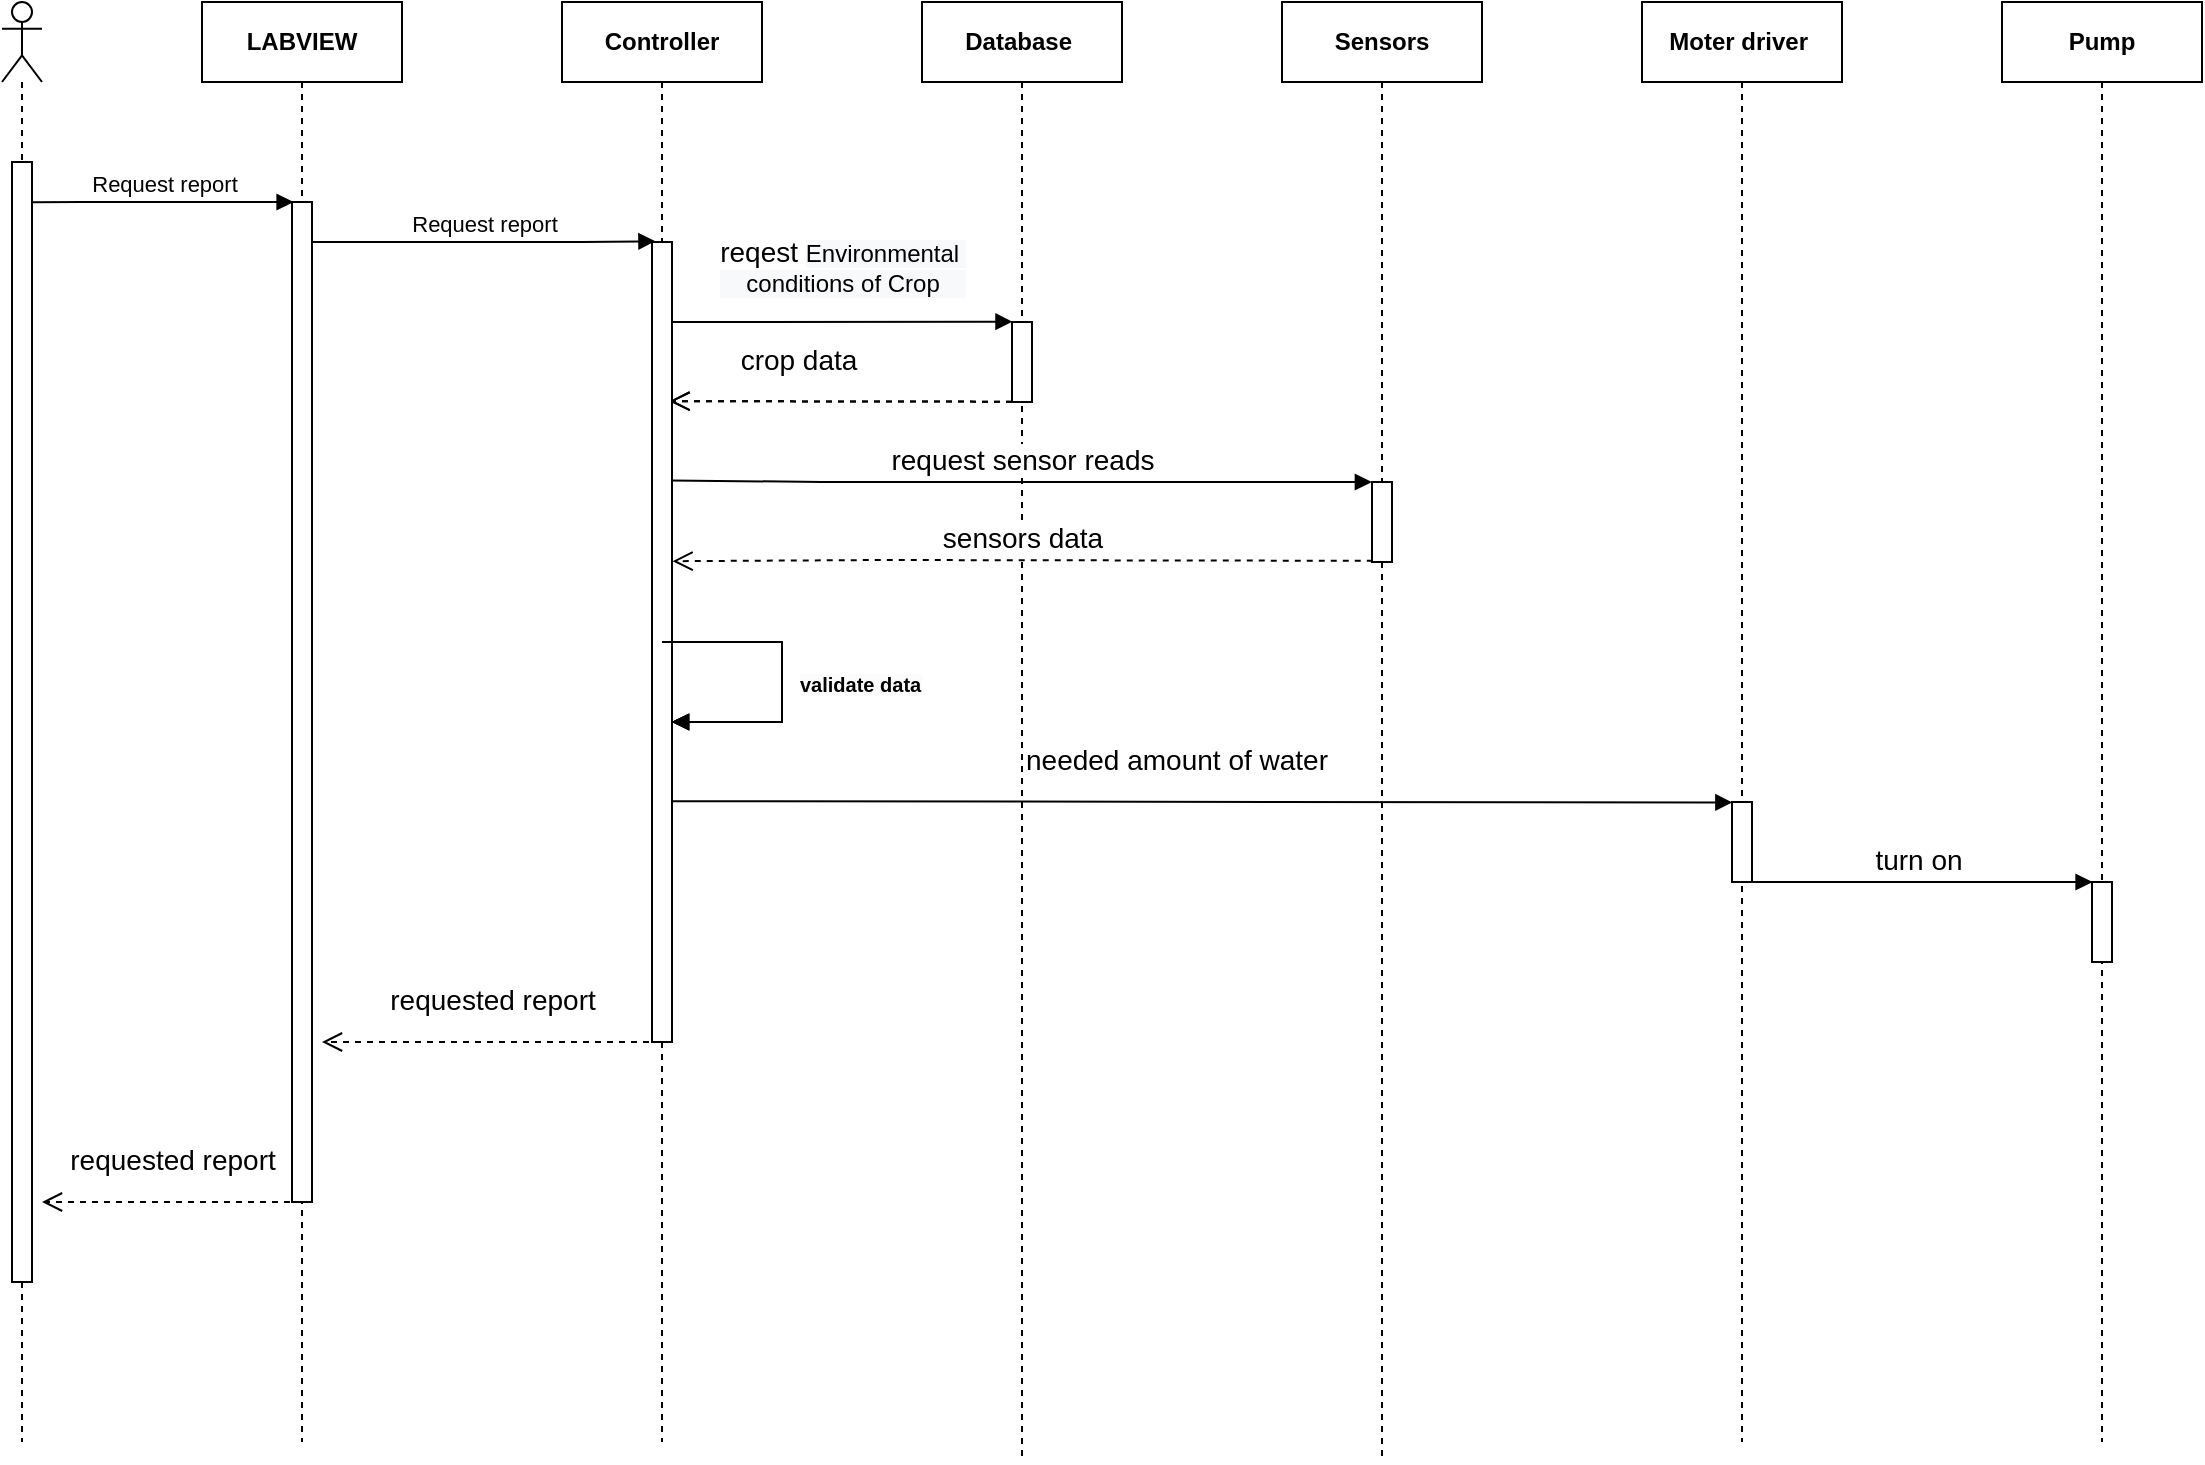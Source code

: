 <mxfile version="18.0.6" type="device"><diagram id="J4TSp0S74Jtblln5nYpY" name="Page-1"><mxGraphModel dx="1038" dy="660" grid="1" gridSize="10" guides="1" tooltips="1" connect="1" arrows="1" fold="1" page="1" pageScale="1" pageWidth="850" pageHeight="1100" math="0" shadow="0"><root><mxCell id="0"/><mxCell id="1" parent="0"/><mxCell id="GuXMYtGwWGAXzlfnBUJi-1" value="" style="shape=umlLifeline;participant=umlActor;perimeter=lifelinePerimeter;whiteSpace=wrap;html=1;container=1;collapsible=0;recursiveResize=0;verticalAlign=top;spacingTop=36;outlineConnect=0;" parent="1" vertex="1"><mxGeometry x="50" y="40" width="20" height="720" as="geometry"/></mxCell><mxCell id="jBQ31ljOJzsHm5zKnXPh-1" value="" style="html=1;points=[];perimeter=orthogonalPerimeter;" parent="GuXMYtGwWGAXzlfnBUJi-1" vertex="1"><mxGeometry x="5" y="80" width="10" height="560" as="geometry"/></mxCell><mxCell id="GuXMYtGwWGAXzlfnBUJi-2" value="LABVIEW" style="shape=umlLifeline;perimeter=lifelinePerimeter;whiteSpace=wrap;html=1;container=1;collapsible=0;recursiveResize=0;outlineConnect=0;" parent="1" vertex="1"><mxGeometry x="150" y="40" width="100" height="720" as="geometry"/></mxCell><mxCell id="jBQ31ljOJzsHm5zKnXPh-5" value="" style="html=1;points=[];perimeter=orthogonalPerimeter;" parent="GuXMYtGwWGAXzlfnBUJi-2" vertex="1"><mxGeometry x="45" y="100" width="10" height="500" as="geometry"/></mxCell><mxCell id="GuXMYtGwWGAXzlfnBUJi-4" value="Database&amp;nbsp;" style="shape=umlLifeline;perimeter=lifelinePerimeter;whiteSpace=wrap;html=1;container=1;collapsible=0;recursiveResize=0;outlineConnect=0;" parent="1" vertex="1"><mxGeometry x="510" y="40" width="100" height="730" as="geometry"/></mxCell><mxCell id="jBQ31ljOJzsHm5zKnXPh-6" value="" style="html=1;points=[];perimeter=orthogonalPerimeter;" parent="GuXMYtGwWGAXzlfnBUJi-4" vertex="1"><mxGeometry x="45" y="160" width="10" height="40" as="geometry"/></mxCell><mxCell id="jBQ31ljOJzsHm5zKnXPh-15" value="crop data" style="html=1;verticalAlign=bottom;endArrow=open;dashed=1;endSize=8;rounded=0;fontSize=14;entryX=0.874;entryY=0.199;entryDx=0;entryDy=0;entryPerimeter=0;" parent="GuXMYtGwWGAXzlfnBUJi-4" target="jBQ31ljOJzsHm5zKnXPh-8" edge="1"><mxGeometry x="0.25" y="-10" relative="1" as="geometry"><mxPoint x="45" y="199.84" as="sourcePoint"/><mxPoint x="-110" y="200" as="targetPoint"/><mxPoint as="offset"/></mxGeometry></mxCell><mxCell id="CCTuLWoonks_kB_FVCOk-1" value="LABVIEW" style="shape=umlLifeline;perimeter=lifelinePerimeter;whiteSpace=wrap;html=1;container=1;collapsible=0;recursiveResize=0;outlineConnect=0;" vertex="1" parent="GuXMYtGwWGAXzlfnBUJi-4"><mxGeometry x="-360" width="100" height="720" as="geometry"/></mxCell><mxCell id="CCTuLWoonks_kB_FVCOk-2" value="" style="html=1;points=[];perimeter=orthogonalPerimeter;" vertex="1" parent="CCTuLWoonks_kB_FVCOk-1"><mxGeometry x="45" y="100" width="10" height="500" as="geometry"/></mxCell><mxCell id="CCTuLWoonks_kB_FVCOk-3" value="Controller" style="shape=umlLifeline;perimeter=lifelinePerimeter;whiteSpace=wrap;html=1;container=1;collapsible=0;recursiveResize=0;outlineConnect=0;" vertex="1" parent="GuXMYtGwWGAXzlfnBUJi-4"><mxGeometry x="-180" width="100" height="720" as="geometry"/></mxCell><mxCell id="CCTuLWoonks_kB_FVCOk-4" value="" style="html=1;points=[];perimeter=orthogonalPerimeter;" vertex="1" parent="CCTuLWoonks_kB_FVCOk-3"><mxGeometry x="45" y="120" width="10" height="400" as="geometry"/></mxCell><mxCell id="CCTuLWoonks_kB_FVCOk-5" value="&lt;span style=&quot;font-size: 10px; font-weight: 700; text-align: center; background-color: rgb(251, 251, 251);&quot;&gt;validate data&lt;/span&gt;" style="edgeStyle=orthogonalEdgeStyle;html=1;align=left;spacingLeft=2;endArrow=block;rounded=0;" edge="1" parent="CCTuLWoonks_kB_FVCOk-3"><mxGeometry x="0.04" y="5" relative="1" as="geometry"><mxPoint x="50" y="320" as="sourcePoint"/><Array as="points"><mxPoint x="110" y="320"/><mxPoint x="110" y="360"/></Array><mxPoint x="55" y="360" as="targetPoint"/><mxPoint as="offset"/></mxGeometry></mxCell><mxCell id="GuXMYtGwWGAXzlfnBUJi-5" value="Controller" style="shape=umlLifeline;perimeter=lifelinePerimeter;whiteSpace=wrap;html=1;container=1;collapsible=0;recursiveResize=0;outlineConnect=0;" parent="1" vertex="1"><mxGeometry x="330" y="40" width="100" height="720" as="geometry"/></mxCell><mxCell id="jBQ31ljOJzsHm5zKnXPh-8" value="" style="html=1;points=[];perimeter=orthogonalPerimeter;" parent="GuXMYtGwWGAXzlfnBUJi-5" vertex="1"><mxGeometry x="45" y="120" width="10" height="400" as="geometry"/></mxCell><mxCell id="OP18biSKn15bGpGatuDY-9" value="&lt;span style=&quot;font-size: 10px; font-weight: 700; text-align: center; background-color: rgb(251, 251, 251);&quot;&gt;validate data&lt;/span&gt;" style="edgeStyle=orthogonalEdgeStyle;html=1;align=left;spacingLeft=2;endArrow=block;rounded=0;" parent="GuXMYtGwWGAXzlfnBUJi-5" edge="1"><mxGeometry x="0.04" y="5" relative="1" as="geometry"><mxPoint x="50" y="320" as="sourcePoint"/><Array as="points"><mxPoint x="110" y="320"/><mxPoint x="110" y="360"/></Array><mxPoint x="55" y="360" as="targetPoint"/><mxPoint as="offset"/></mxGeometry></mxCell><mxCell id="GuXMYtGwWGAXzlfnBUJi-6" value="Sensors" style="shape=umlLifeline;perimeter=lifelinePerimeter;whiteSpace=wrap;html=1;container=1;collapsible=0;recursiveResize=0;outlineConnect=0;fontStyle=1" parent="1" vertex="1"><mxGeometry x="690" y="40" width="100" height="730" as="geometry"/></mxCell><mxCell id="jBQ31ljOJzsHm5zKnXPh-7" value="" style="html=1;points=[];perimeter=orthogonalPerimeter;" parent="GuXMYtGwWGAXzlfnBUJi-6" vertex="1"><mxGeometry x="45" y="240" width="10" height="40" as="geometry"/></mxCell><mxCell id="CCTuLWoonks_kB_FVCOk-6" value="Controller" style="shape=umlLifeline;perimeter=lifelinePerimeter;whiteSpace=wrap;html=1;container=1;collapsible=0;recursiveResize=0;outlineConnect=0;" vertex="1" parent="GuXMYtGwWGAXzlfnBUJi-6"><mxGeometry x="-360" width="100" height="720" as="geometry"/></mxCell><mxCell id="CCTuLWoonks_kB_FVCOk-7" value="" style="html=1;points=[];perimeter=orthogonalPerimeter;" vertex="1" parent="CCTuLWoonks_kB_FVCOk-6"><mxGeometry x="45" y="120" width="10" height="400" as="geometry"/></mxCell><mxCell id="CCTuLWoonks_kB_FVCOk-8" value="&lt;span style=&quot;font-size: 10px; font-weight: 700; text-align: center; background-color: rgb(251, 251, 251);&quot;&gt;validate data&lt;/span&gt;" style="edgeStyle=orthogonalEdgeStyle;html=1;align=left;spacingLeft=2;endArrow=block;rounded=0;" edge="1" parent="CCTuLWoonks_kB_FVCOk-6"><mxGeometry x="0.04" y="5" relative="1" as="geometry"><mxPoint x="50" y="320" as="sourcePoint"/><Array as="points"><mxPoint x="110" y="320"/><mxPoint x="110" y="360"/></Array><mxPoint x="55" y="360" as="targetPoint"/><mxPoint as="offset"/></mxGeometry></mxCell><mxCell id="CCTuLWoonks_kB_FVCOk-9" value="Database&amp;nbsp;" style="shape=umlLifeline;perimeter=lifelinePerimeter;whiteSpace=wrap;html=1;container=1;collapsible=0;recursiveResize=0;outlineConnect=0;fontStyle=1" vertex="1" parent="GuXMYtGwWGAXzlfnBUJi-6"><mxGeometry x="-180" width="100" height="730" as="geometry"/></mxCell><mxCell id="CCTuLWoonks_kB_FVCOk-10" value="" style="html=1;points=[];perimeter=orthogonalPerimeter;" vertex="1" parent="CCTuLWoonks_kB_FVCOk-9"><mxGeometry x="45" y="160" width="10" height="40" as="geometry"/></mxCell><mxCell id="CCTuLWoonks_kB_FVCOk-11" value="crop data" style="html=1;verticalAlign=bottom;endArrow=open;dashed=1;endSize=8;rounded=0;fontSize=14;entryX=0.874;entryY=0.199;entryDx=0;entryDy=0;entryPerimeter=0;" edge="1" parent="CCTuLWoonks_kB_FVCOk-9" target="CCTuLWoonks_kB_FVCOk-7"><mxGeometry x="0.25" y="-10" relative="1" as="geometry"><mxPoint x="45" y="199.84" as="sourcePoint"/><mxPoint x="-110" y="200" as="targetPoint"/><mxPoint as="offset"/></mxGeometry></mxCell><mxCell id="CCTuLWoonks_kB_FVCOk-12" value="LABVIEW" style="shape=umlLifeline;perimeter=lifelinePerimeter;whiteSpace=wrap;html=1;container=1;collapsible=0;recursiveResize=0;outlineConnect=0;fontStyle=1" vertex="1" parent="CCTuLWoonks_kB_FVCOk-9"><mxGeometry x="-360" width="100" height="720" as="geometry"/></mxCell><mxCell id="CCTuLWoonks_kB_FVCOk-13" value="" style="html=1;points=[];perimeter=orthogonalPerimeter;" vertex="1" parent="CCTuLWoonks_kB_FVCOk-12"><mxGeometry x="45" y="100" width="10" height="500" as="geometry"/></mxCell><mxCell id="CCTuLWoonks_kB_FVCOk-14" value="Controller" style="shape=umlLifeline;perimeter=lifelinePerimeter;whiteSpace=wrap;html=1;container=1;collapsible=0;recursiveResize=0;outlineConnect=0;fontStyle=1" vertex="1" parent="CCTuLWoonks_kB_FVCOk-9"><mxGeometry x="-180" width="100" height="720" as="geometry"/></mxCell><mxCell id="CCTuLWoonks_kB_FVCOk-15" value="" style="html=1;points=[];perimeter=orthogonalPerimeter;" vertex="1" parent="CCTuLWoonks_kB_FVCOk-14"><mxGeometry x="45" y="120" width="10" height="400" as="geometry"/></mxCell><mxCell id="CCTuLWoonks_kB_FVCOk-16" value="&lt;span style=&quot;font-size: 10px; font-weight: 700; text-align: center; background-color: rgb(251, 251, 251);&quot;&gt;validate data&lt;/span&gt;" style="edgeStyle=orthogonalEdgeStyle;html=1;align=left;spacingLeft=2;endArrow=block;rounded=0;" edge="1" parent="CCTuLWoonks_kB_FVCOk-14"><mxGeometry x="0.04" y="5" relative="1" as="geometry"><mxPoint x="50" y="320" as="sourcePoint"/><Array as="points"><mxPoint x="110" y="320"/><mxPoint x="110" y="360"/></Array><mxPoint x="55" y="360" as="targetPoint"/><mxPoint as="offset"/></mxGeometry></mxCell><mxCell id="GuXMYtGwWGAXzlfnBUJi-9" value="Pump" style="shape=umlLifeline;perimeter=lifelinePerimeter;whiteSpace=wrap;html=1;container=1;collapsible=0;recursiveResize=0;outlineConnect=0;fontStyle=1" parent="1" vertex="1"><mxGeometry x="1050" y="40" width="100" height="720" as="geometry"/></mxCell><mxCell id="jBQ31ljOJzsHm5zKnXPh-10" value="" style="html=1;points=[];perimeter=orthogonalPerimeter;" parent="GuXMYtGwWGAXzlfnBUJi-9" vertex="1"><mxGeometry x="45" y="440" width="10" height="40" as="geometry"/></mxCell><mxCell id="GuXMYtGwWGAXzlfnBUJi-10" value="Moter driver&amp;nbsp;" style="shape=umlLifeline;perimeter=lifelinePerimeter;whiteSpace=wrap;html=1;container=1;collapsible=0;recursiveResize=0;outlineConnect=0;fontStyle=1" parent="1" vertex="1"><mxGeometry x="870" y="40" width="100" height="720" as="geometry"/></mxCell><mxCell id="jBQ31ljOJzsHm5zKnXPh-9" value="" style="html=1;points=[];perimeter=orthogonalPerimeter;" parent="GuXMYtGwWGAXzlfnBUJi-10" vertex="1"><mxGeometry x="45" y="400" width="10" height="40" as="geometry"/></mxCell><mxCell id="jBQ31ljOJzsHm5zKnXPh-4" value="Request report" style="html=1;verticalAlign=bottom;endArrow=block;rounded=0;entryX=0.08;entryY=0;entryDx=0;entryDy=0;entryPerimeter=0;exitX=1.007;exitY=0.036;exitDx=0;exitDy=0;exitPerimeter=0;" parent="1" source="jBQ31ljOJzsHm5zKnXPh-1" target="jBQ31ljOJzsHm5zKnXPh-5" edge="1"><mxGeometry width="80" relative="1" as="geometry"><mxPoint x="70" y="140" as="sourcePoint"/><mxPoint x="210" y="140" as="targetPoint"/><Array as="points"><mxPoint x="90" y="140"/><mxPoint x="170" y="140"/></Array></mxGeometry></mxCell><mxCell id="jBQ31ljOJzsHm5zKnXPh-11" value="Request report" style="html=1;verticalAlign=bottom;endArrow=block;rounded=0;entryX=0.171;entryY=-0.001;entryDx=0;entryDy=0;entryPerimeter=0;" parent="1" source="jBQ31ljOJzsHm5zKnXPh-5" target="jBQ31ljOJzsHm5zKnXPh-8" edge="1"><mxGeometry width="80" relative="1" as="geometry"><mxPoint x="280" y="160" as="sourcePoint"/><mxPoint x="370" y="160" as="targetPoint"/><Array as="points"><mxPoint x="340" y="160"/></Array></mxGeometry></mxCell><mxCell id="jBQ31ljOJzsHm5zKnXPh-12" value="&lt;font size=&quot;1&quot; style=&quot;&quot;&gt;&lt;span style=&quot;font-size: 14px;&quot;&gt;reqest&amp;nbsp;&lt;/span&gt;&lt;/font&gt;&lt;span style=&quot;background-color: rgb(248, 249, 250); font-size: 12px;&quot;&gt;Environmental&amp;nbsp;&lt;/span&gt;&lt;div style=&quot;font-size: 12px; background-color: rgb(248, 249, 250);&quot;&gt;conditions&amp;nbsp;&lt;span style=&quot;background-color: initial;&quot;&gt;of Crop&lt;/span&gt;&lt;/div&gt;" style="html=1;verticalAlign=bottom;endArrow=block;rounded=0;entryX=0.024;entryY=-0.004;entryDx=0;entryDy=0;entryPerimeter=0;exitX=1.034;exitY=0.1;exitDx=0;exitDy=0;exitPerimeter=0;" parent="1" source="jBQ31ljOJzsHm5zKnXPh-8" target="jBQ31ljOJzsHm5zKnXPh-6" edge="1"><mxGeometry y="10" width="80" relative="1" as="geometry"><mxPoint x="400" y="200" as="sourcePoint"/><mxPoint x="550" y="200" as="targetPoint"/><mxPoint as="offset"/></mxGeometry></mxCell><mxCell id="jBQ31ljOJzsHm5zKnXPh-22" value="requested report" style="html=1;verticalAlign=bottom;endArrow=open;dashed=1;endSize=8;rounded=0;fontSize=14;" parent="1" source="GuXMYtGwWGAXzlfnBUJi-5" edge="1"><mxGeometry y="-10" relative="1" as="geometry"><mxPoint x="340" y="560" as="sourcePoint"/><mxPoint x="210" y="560" as="targetPoint"/><mxPoint as="offset"/><Array as="points"><mxPoint x="280" y="560"/></Array></mxGeometry></mxCell><mxCell id="jBQ31ljOJzsHm5zKnXPh-24" value="requested report" style="html=1;verticalAlign=bottom;endArrow=open;dashed=1;endSize=8;rounded=0;fontSize=14;" parent="1" edge="1"><mxGeometry y="-10" relative="1" as="geometry"><mxPoint x="200" y="640" as="sourcePoint"/><mxPoint x="70" y="640" as="targetPoint"/><mxPoint as="offset"/></mxGeometry></mxCell><mxCell id="jBQ31ljOJzsHm5zKnXPh-16" value="request sensor reads" style="html=1;verticalAlign=bottom;endArrow=block;rounded=0;fontSize=14;entryX=-0.005;entryY=0;entryDx=0;entryDy=0;entryPerimeter=0;exitX=0.953;exitY=0.298;exitDx=0;exitDy=0;exitPerimeter=0;" parent="1" source="jBQ31ljOJzsHm5zKnXPh-8" target="jBQ31ljOJzsHm5zKnXPh-7" edge="1"><mxGeometry width="80" relative="1" as="geometry"><mxPoint x="410" y="280" as="sourcePoint"/><mxPoint x="730" y="320" as="targetPoint"/><Array as="points"><mxPoint x="460" y="280"/></Array></mxGeometry></mxCell><mxCell id="jBQ31ljOJzsHm5zKnXPh-17" value="sensors data" style="html=1;verticalAlign=bottom;endArrow=open;dashed=1;endSize=8;rounded=0;fontSize=14;exitX=0.038;exitY=0.985;exitDx=0;exitDy=0;exitPerimeter=0;entryX=1.029;entryY=0.399;entryDx=0;entryDy=0;entryPerimeter=0;" parent="1" source="jBQ31ljOJzsHm5zKnXPh-7" target="jBQ31ljOJzsHm5zKnXPh-8" edge="1"><mxGeometry relative="1" as="geometry"><mxPoint x="730" y="360" as="sourcePoint"/><mxPoint x="390" y="319" as="targetPoint"/><Array as="points"><mxPoint x="490" y="319"/></Array></mxGeometry></mxCell><mxCell id="jBQ31ljOJzsHm5zKnXPh-21" value="turn on" style="html=1;verticalAlign=bottom;endArrow=block;rounded=0;fontSize=14;exitX=0.584;exitY=1;exitDx=0;exitDy=0;exitPerimeter=0;entryX=0.029;entryY=0;entryDx=0;entryDy=0;entryPerimeter=0;" parent="1" source="jBQ31ljOJzsHm5zKnXPh-9" target="jBQ31ljOJzsHm5zKnXPh-10" edge="1"><mxGeometry width="80" relative="1" as="geometry"><mxPoint x="940" y="600" as="sourcePoint"/><mxPoint x="1090" y="600" as="targetPoint"/></mxGeometry></mxCell><mxCell id="jBQ31ljOJzsHm5zKnXPh-20" value="needed amount of water" style="html=1;verticalAlign=bottom;endArrow=block;rounded=0;fontSize=14;entryX=0.018;entryY=0.005;entryDx=0;entryDy=0;entryPerimeter=0;exitX=1.011;exitY=0.699;exitDx=0;exitDy=0;exitPerimeter=0;" parent="1" source="jBQ31ljOJzsHm5zKnXPh-8" target="jBQ31ljOJzsHm5zKnXPh-9" edge="1"><mxGeometry x="-0.052" y="10" width="80" relative="1" as="geometry"><mxPoint x="400" y="440" as="sourcePoint"/><mxPoint x="815" y="560" as="targetPoint"/><mxPoint as="offset"/></mxGeometry></mxCell></root></mxGraphModel></diagram></mxfile>